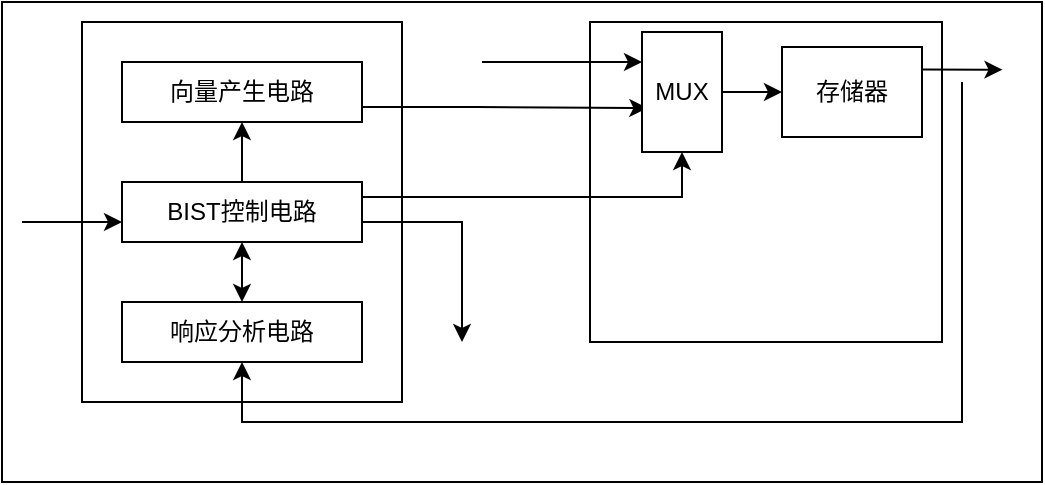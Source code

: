 <mxfile version="20.8.20" type="github">
  <diagram name="第 1 页" id="A93E-pW6Ka4gn5TaSpeA">
    <mxGraphModel dx="1434" dy="796" grid="1" gridSize="10" guides="1" tooltips="1" connect="1" arrows="1" fold="1" page="1" pageScale="1" pageWidth="827" pageHeight="1169" math="0" shadow="0">
      <root>
        <mxCell id="0" />
        <mxCell id="1" parent="0" />
        <mxCell id="uApP3Ad0hTk_tkcARhOH-34" value="" style="whiteSpace=wrap;html=1;align=center;" vertex="1" parent="1">
          <mxGeometry x="120" y="640" width="520" height="240" as="geometry" />
        </mxCell>
        <mxCell id="uApP3Ad0hTk_tkcARhOH-35" value="" style="whiteSpace=wrap;html=1;align=center;" vertex="1" parent="1">
          <mxGeometry x="160" y="650" width="160" height="190" as="geometry" />
        </mxCell>
        <mxCell id="uApP3Ad0hTk_tkcARhOH-36" value="" style="whiteSpace=wrap;html=1;align=center;" vertex="1" parent="1">
          <mxGeometry x="414" y="650" width="176" height="160" as="geometry" />
        </mxCell>
        <mxCell id="uApP3Ad0hTk_tkcARhOH-38" style="edgeStyle=orthogonalEdgeStyle;rounded=0;orthogonalLoop=1;jettySize=auto;html=1;exitX=1;exitY=0.75;exitDx=0;exitDy=0;entryX=0.163;entryY=0.269;entryDx=0;entryDy=0;entryPerimeter=0;" edge="1" parent="1" source="uApP3Ad0hTk_tkcARhOH-37" target="uApP3Ad0hTk_tkcARhOH-36">
          <mxGeometry relative="1" as="geometry" />
        </mxCell>
        <mxCell id="uApP3Ad0hTk_tkcARhOH-37" value="向量产生电路" style="whiteSpace=wrap;html=1;align=center;" vertex="1" parent="1">
          <mxGeometry x="180" y="670" width="120" height="30" as="geometry" />
        </mxCell>
        <mxCell id="uApP3Ad0hTk_tkcARhOH-41" style="edgeStyle=orthogonalEdgeStyle;rounded=0;orthogonalLoop=1;jettySize=auto;html=1;exitX=1;exitY=0.5;exitDx=0;exitDy=0;entryX=0;entryY=0.5;entryDx=0;entryDy=0;" edge="1" parent="1" source="uApP3Ad0hTk_tkcARhOH-39" target="uApP3Ad0hTk_tkcARhOH-40">
          <mxGeometry relative="1" as="geometry" />
        </mxCell>
        <mxCell id="uApP3Ad0hTk_tkcARhOH-39" value="MUX" style="whiteSpace=wrap;html=1;align=center;" vertex="1" parent="1">
          <mxGeometry x="440" y="655" width="40" height="60" as="geometry" />
        </mxCell>
        <mxCell id="uApP3Ad0hTk_tkcARhOH-40" value="存储器" style="whiteSpace=wrap;html=1;align=center;" vertex="1" parent="1">
          <mxGeometry x="510" y="662.5" width="70" height="45" as="geometry" />
        </mxCell>
        <mxCell id="uApP3Ad0hTk_tkcARhOH-44" style="edgeStyle=orthogonalEdgeStyle;rounded=0;orthogonalLoop=1;jettySize=auto;html=1;exitX=0.5;exitY=0;exitDx=0;exitDy=0;entryX=0.5;entryY=1;entryDx=0;entryDy=0;" edge="1" parent="1" source="uApP3Ad0hTk_tkcARhOH-42" target="uApP3Ad0hTk_tkcARhOH-37">
          <mxGeometry relative="1" as="geometry" />
        </mxCell>
        <mxCell id="uApP3Ad0hTk_tkcARhOH-46" style="edgeStyle=orthogonalEdgeStyle;rounded=0;orthogonalLoop=1;jettySize=auto;html=1;exitX=1;exitY=0.25;exitDx=0;exitDy=0;entryX=0.5;entryY=1;entryDx=0;entryDy=0;" edge="1" parent="1" source="uApP3Ad0hTk_tkcARhOH-42" target="uApP3Ad0hTk_tkcARhOH-39">
          <mxGeometry relative="1" as="geometry" />
        </mxCell>
        <mxCell id="uApP3Ad0hTk_tkcARhOH-42" value="BIST控制电路" style="whiteSpace=wrap;html=1;align=center;" vertex="1" parent="1">
          <mxGeometry x="180" y="730" width="120" height="30" as="geometry" />
        </mxCell>
        <mxCell id="uApP3Ad0hTk_tkcARhOH-43" value="响应分析电路" style="whiteSpace=wrap;html=1;align=center;" vertex="1" parent="1">
          <mxGeometry x="180" y="790" width="120" height="30" as="geometry" />
        </mxCell>
        <mxCell id="uApP3Ad0hTk_tkcARhOH-45" value="" style="endArrow=classic;startArrow=classic;html=1;rounded=0;entryX=0.5;entryY=1;entryDx=0;entryDy=0;" edge="1" parent="1" source="uApP3Ad0hTk_tkcARhOH-43" target="uApP3Ad0hTk_tkcARhOH-42">
          <mxGeometry width="50" height="50" relative="1" as="geometry">
            <mxPoint x="20" y="820" as="sourcePoint" />
            <mxPoint x="70" y="770" as="targetPoint" />
          </mxGeometry>
        </mxCell>
        <mxCell id="uApP3Ad0hTk_tkcARhOH-48" value="" style="endArrow=classic;html=1;rounded=0;exitX=1;exitY=0.25;exitDx=0;exitDy=0;entryX=0.962;entryY=0.141;entryDx=0;entryDy=0;entryPerimeter=0;" edge="1" parent="1" source="uApP3Ad0hTk_tkcARhOH-40" target="uApP3Ad0hTk_tkcARhOH-34">
          <mxGeometry width="50" height="50" relative="1" as="geometry">
            <mxPoint x="590" y="990" as="sourcePoint" />
            <mxPoint x="640" y="940" as="targetPoint" />
          </mxGeometry>
        </mxCell>
        <mxCell id="uApP3Ad0hTk_tkcARhOH-49" value="" style="endArrow=classic;html=1;rounded=0;" edge="1" parent="1">
          <mxGeometry width="50" height="50" relative="1" as="geometry">
            <mxPoint x="360" y="670" as="sourcePoint" />
            <mxPoint x="440" y="670" as="targetPoint" />
          </mxGeometry>
        </mxCell>
        <mxCell id="uApP3Ad0hTk_tkcARhOH-50" value="" style="endArrow=classic;html=1;rounded=0;" edge="1" parent="1">
          <mxGeometry width="50" height="50" relative="1" as="geometry">
            <mxPoint x="130" y="750" as="sourcePoint" />
            <mxPoint x="180" y="750" as="targetPoint" />
          </mxGeometry>
        </mxCell>
        <mxCell id="uApP3Ad0hTk_tkcARhOH-51" value="" style="endArrow=classic;html=1;rounded=0;" edge="1" parent="1">
          <mxGeometry width="50" height="50" relative="1" as="geometry">
            <mxPoint x="300" y="750" as="sourcePoint" />
            <mxPoint x="350" y="810" as="targetPoint" />
            <Array as="points">
              <mxPoint x="350" y="750" />
            </Array>
          </mxGeometry>
        </mxCell>
        <mxCell id="uApP3Ad0hTk_tkcARhOH-52" value="" style="endArrow=classic;html=1;rounded=0;entryX=0.5;entryY=1;entryDx=0;entryDy=0;" edge="1" parent="1" target="uApP3Ad0hTk_tkcARhOH-43">
          <mxGeometry width="50" height="50" relative="1" as="geometry">
            <mxPoint x="600" y="680" as="sourcePoint" />
            <mxPoint x="200" y="980" as="targetPoint" />
            <Array as="points">
              <mxPoint x="600" y="850" />
              <mxPoint x="240" y="850" />
            </Array>
          </mxGeometry>
        </mxCell>
      </root>
    </mxGraphModel>
  </diagram>
</mxfile>
